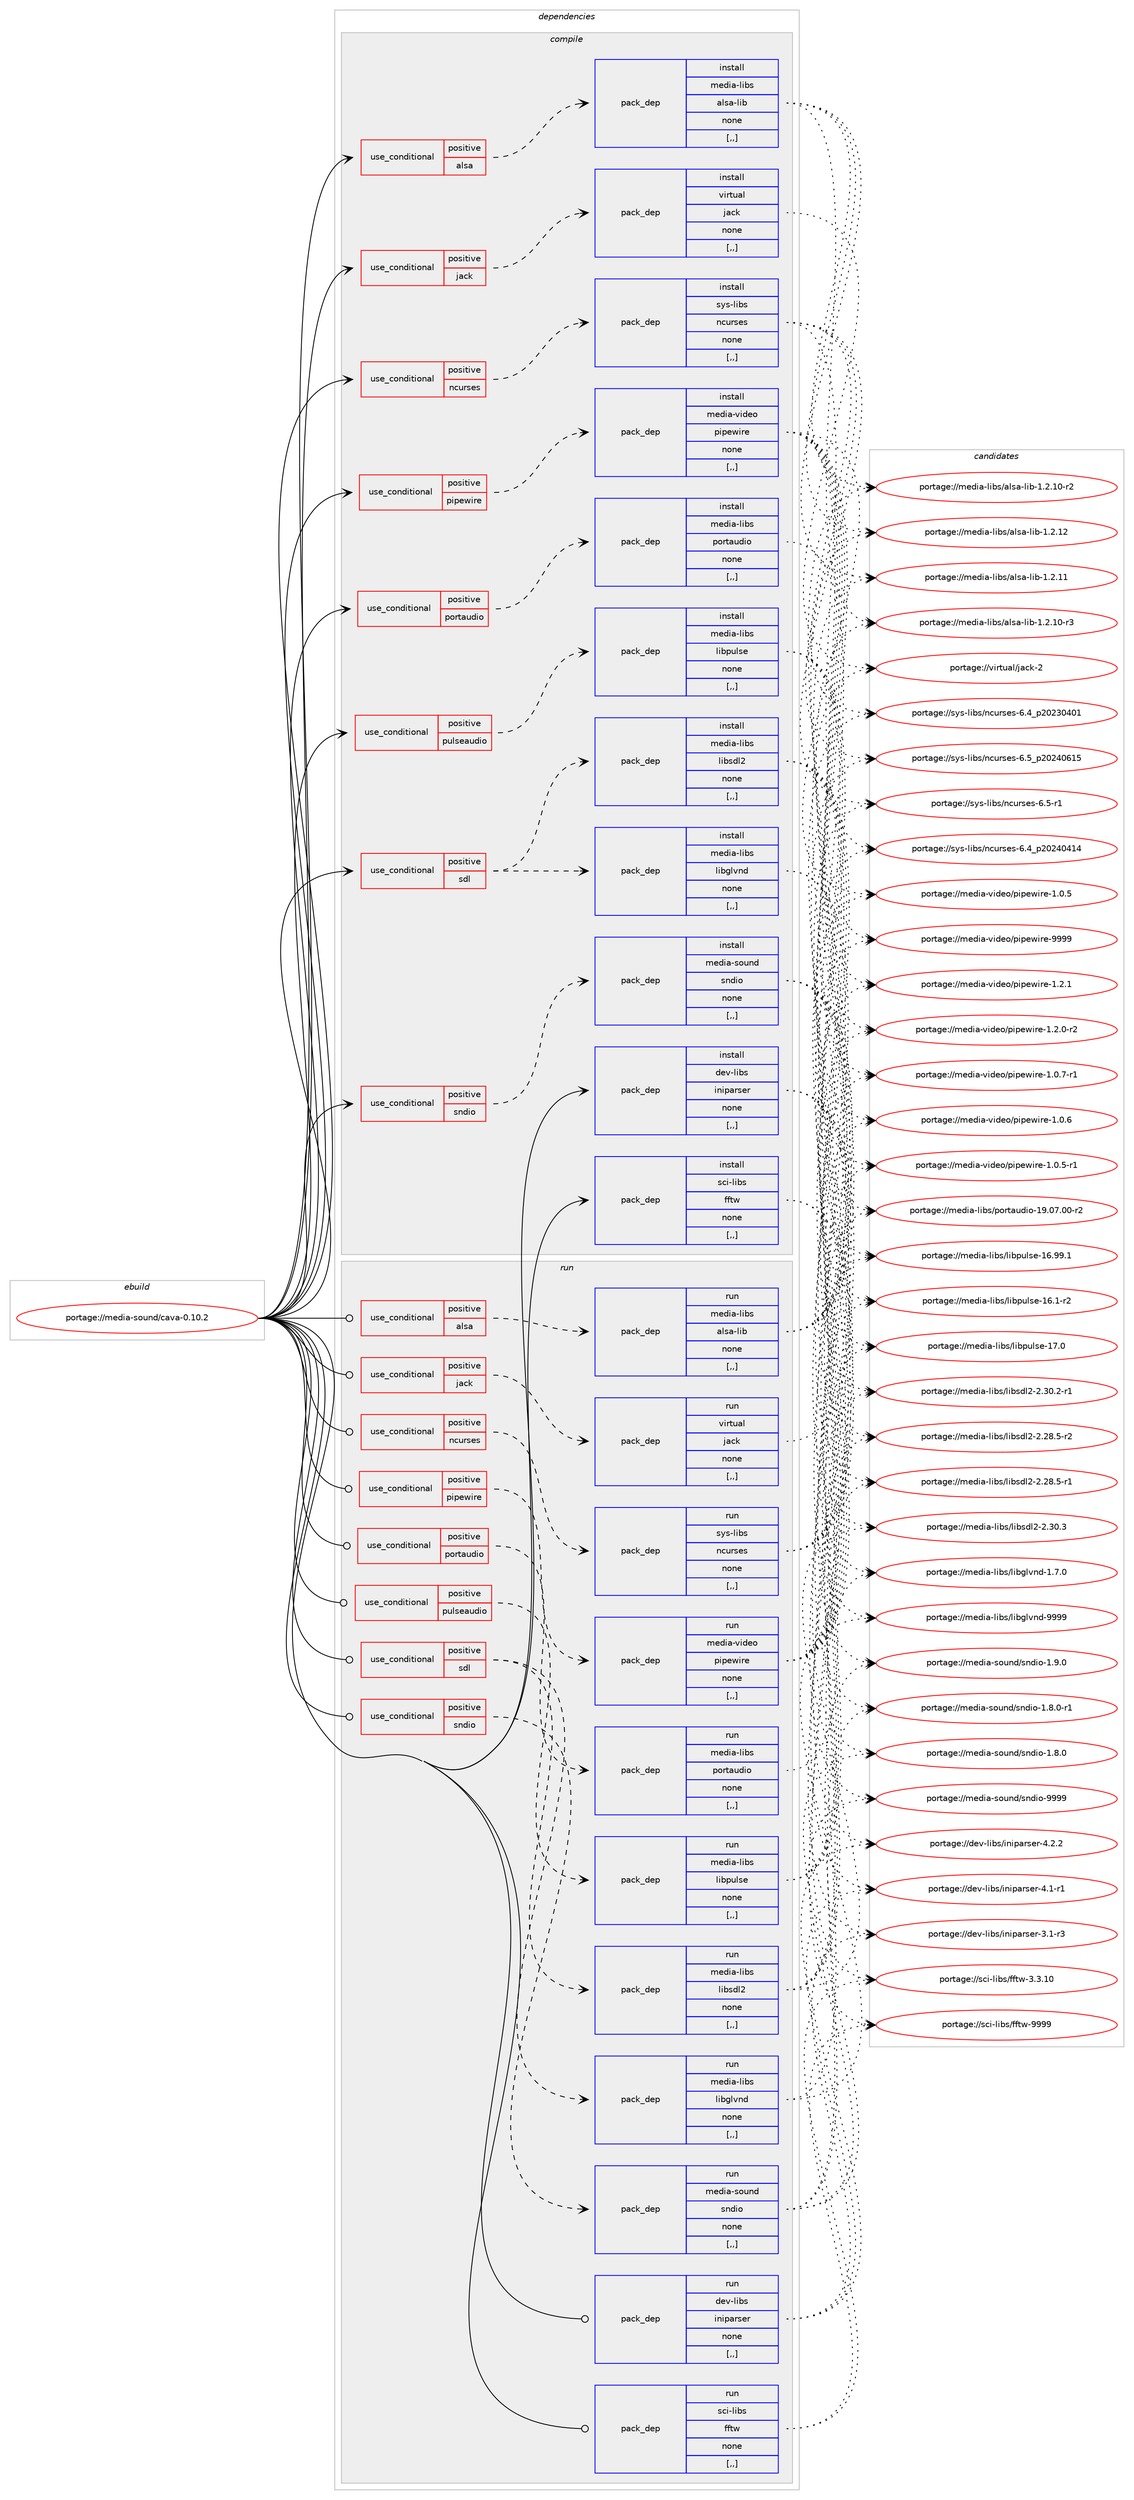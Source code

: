digraph prolog {

# *************
# Graph options
# *************

newrank=true;
concentrate=true;
compound=true;
graph [rankdir=LR,fontname=Helvetica,fontsize=10,ranksep=1.5];#, ranksep=2.5, nodesep=0.2];
edge  [arrowhead=vee];
node  [fontname=Helvetica,fontsize=10];

# **********
# The ebuild
# **********

subgraph cluster_leftcol {
color=gray;
label=<<i>ebuild</i>>;
id [label="portage://media-sound/cava-0.10.2", color=red, width=4, href="../media-sound/cava-0.10.2.svg"];
}

# ****************
# The dependencies
# ****************

subgraph cluster_midcol {
color=gray;
label=<<i>dependencies</i>>;
subgraph cluster_compile {
fillcolor="#eeeeee";
style=filled;
label=<<i>compile</i>>;
subgraph cond79189 {
dependency313064 [label=<<TABLE BORDER="0" CELLBORDER="1" CELLSPACING="0" CELLPADDING="4"><TR><TD ROWSPAN="3" CELLPADDING="10">use_conditional</TD></TR><TR><TD>positive</TD></TR><TR><TD>alsa</TD></TR></TABLE>>, shape=none, color=red];
subgraph pack231444 {
dependency313065 [label=<<TABLE BORDER="0" CELLBORDER="1" CELLSPACING="0" CELLPADDING="4" WIDTH="220"><TR><TD ROWSPAN="6" CELLPADDING="30">pack_dep</TD></TR><TR><TD WIDTH="110">install</TD></TR><TR><TD>media-libs</TD></TR><TR><TD>alsa-lib</TD></TR><TR><TD>none</TD></TR><TR><TD>[,,]</TD></TR></TABLE>>, shape=none, color=blue];
}
dependency313064:e -> dependency313065:w [weight=20,style="dashed",arrowhead="vee"];
}
id:e -> dependency313064:w [weight=20,style="solid",arrowhead="vee"];
subgraph cond79190 {
dependency313066 [label=<<TABLE BORDER="0" CELLBORDER="1" CELLSPACING="0" CELLPADDING="4"><TR><TD ROWSPAN="3" CELLPADDING="10">use_conditional</TD></TR><TR><TD>positive</TD></TR><TR><TD>jack</TD></TR></TABLE>>, shape=none, color=red];
subgraph pack231445 {
dependency313067 [label=<<TABLE BORDER="0" CELLBORDER="1" CELLSPACING="0" CELLPADDING="4" WIDTH="220"><TR><TD ROWSPAN="6" CELLPADDING="30">pack_dep</TD></TR><TR><TD WIDTH="110">install</TD></TR><TR><TD>virtual</TD></TR><TR><TD>jack</TD></TR><TR><TD>none</TD></TR><TR><TD>[,,]</TD></TR></TABLE>>, shape=none, color=blue];
}
dependency313066:e -> dependency313067:w [weight=20,style="dashed",arrowhead="vee"];
}
id:e -> dependency313066:w [weight=20,style="solid",arrowhead="vee"];
subgraph cond79191 {
dependency313068 [label=<<TABLE BORDER="0" CELLBORDER="1" CELLSPACING="0" CELLPADDING="4"><TR><TD ROWSPAN="3" CELLPADDING="10">use_conditional</TD></TR><TR><TD>positive</TD></TR><TR><TD>ncurses</TD></TR></TABLE>>, shape=none, color=red];
subgraph pack231446 {
dependency313069 [label=<<TABLE BORDER="0" CELLBORDER="1" CELLSPACING="0" CELLPADDING="4" WIDTH="220"><TR><TD ROWSPAN="6" CELLPADDING="30">pack_dep</TD></TR><TR><TD WIDTH="110">install</TD></TR><TR><TD>sys-libs</TD></TR><TR><TD>ncurses</TD></TR><TR><TD>none</TD></TR><TR><TD>[,,]</TD></TR></TABLE>>, shape=none, color=blue];
}
dependency313068:e -> dependency313069:w [weight=20,style="dashed",arrowhead="vee"];
}
id:e -> dependency313068:w [weight=20,style="solid",arrowhead="vee"];
subgraph cond79192 {
dependency313070 [label=<<TABLE BORDER="0" CELLBORDER="1" CELLSPACING="0" CELLPADDING="4"><TR><TD ROWSPAN="3" CELLPADDING="10">use_conditional</TD></TR><TR><TD>positive</TD></TR><TR><TD>pipewire</TD></TR></TABLE>>, shape=none, color=red];
subgraph pack231447 {
dependency313071 [label=<<TABLE BORDER="0" CELLBORDER="1" CELLSPACING="0" CELLPADDING="4" WIDTH="220"><TR><TD ROWSPAN="6" CELLPADDING="30">pack_dep</TD></TR><TR><TD WIDTH="110">install</TD></TR><TR><TD>media-video</TD></TR><TR><TD>pipewire</TD></TR><TR><TD>none</TD></TR><TR><TD>[,,]</TD></TR></TABLE>>, shape=none, color=blue];
}
dependency313070:e -> dependency313071:w [weight=20,style="dashed",arrowhead="vee"];
}
id:e -> dependency313070:w [weight=20,style="solid",arrowhead="vee"];
subgraph cond79193 {
dependency313072 [label=<<TABLE BORDER="0" CELLBORDER="1" CELLSPACING="0" CELLPADDING="4"><TR><TD ROWSPAN="3" CELLPADDING="10">use_conditional</TD></TR><TR><TD>positive</TD></TR><TR><TD>portaudio</TD></TR></TABLE>>, shape=none, color=red];
subgraph pack231448 {
dependency313073 [label=<<TABLE BORDER="0" CELLBORDER="1" CELLSPACING="0" CELLPADDING="4" WIDTH="220"><TR><TD ROWSPAN="6" CELLPADDING="30">pack_dep</TD></TR><TR><TD WIDTH="110">install</TD></TR><TR><TD>media-libs</TD></TR><TR><TD>portaudio</TD></TR><TR><TD>none</TD></TR><TR><TD>[,,]</TD></TR></TABLE>>, shape=none, color=blue];
}
dependency313072:e -> dependency313073:w [weight=20,style="dashed",arrowhead="vee"];
}
id:e -> dependency313072:w [weight=20,style="solid",arrowhead="vee"];
subgraph cond79194 {
dependency313074 [label=<<TABLE BORDER="0" CELLBORDER="1" CELLSPACING="0" CELLPADDING="4"><TR><TD ROWSPAN="3" CELLPADDING="10">use_conditional</TD></TR><TR><TD>positive</TD></TR><TR><TD>pulseaudio</TD></TR></TABLE>>, shape=none, color=red];
subgraph pack231449 {
dependency313075 [label=<<TABLE BORDER="0" CELLBORDER="1" CELLSPACING="0" CELLPADDING="4" WIDTH="220"><TR><TD ROWSPAN="6" CELLPADDING="30">pack_dep</TD></TR><TR><TD WIDTH="110">install</TD></TR><TR><TD>media-libs</TD></TR><TR><TD>libpulse</TD></TR><TR><TD>none</TD></TR><TR><TD>[,,]</TD></TR></TABLE>>, shape=none, color=blue];
}
dependency313074:e -> dependency313075:w [weight=20,style="dashed",arrowhead="vee"];
}
id:e -> dependency313074:w [weight=20,style="solid",arrowhead="vee"];
subgraph cond79195 {
dependency313076 [label=<<TABLE BORDER="0" CELLBORDER="1" CELLSPACING="0" CELLPADDING="4"><TR><TD ROWSPAN="3" CELLPADDING="10">use_conditional</TD></TR><TR><TD>positive</TD></TR><TR><TD>sdl</TD></TR></TABLE>>, shape=none, color=red];
subgraph pack231450 {
dependency313077 [label=<<TABLE BORDER="0" CELLBORDER="1" CELLSPACING="0" CELLPADDING="4" WIDTH="220"><TR><TD ROWSPAN="6" CELLPADDING="30">pack_dep</TD></TR><TR><TD WIDTH="110">install</TD></TR><TR><TD>media-libs</TD></TR><TR><TD>libglvnd</TD></TR><TR><TD>none</TD></TR><TR><TD>[,,]</TD></TR></TABLE>>, shape=none, color=blue];
}
dependency313076:e -> dependency313077:w [weight=20,style="dashed",arrowhead="vee"];
subgraph pack231451 {
dependency313078 [label=<<TABLE BORDER="0" CELLBORDER="1" CELLSPACING="0" CELLPADDING="4" WIDTH="220"><TR><TD ROWSPAN="6" CELLPADDING="30">pack_dep</TD></TR><TR><TD WIDTH="110">install</TD></TR><TR><TD>media-libs</TD></TR><TR><TD>libsdl2</TD></TR><TR><TD>none</TD></TR><TR><TD>[,,]</TD></TR></TABLE>>, shape=none, color=blue];
}
dependency313076:e -> dependency313078:w [weight=20,style="dashed",arrowhead="vee"];
}
id:e -> dependency313076:w [weight=20,style="solid",arrowhead="vee"];
subgraph cond79196 {
dependency313079 [label=<<TABLE BORDER="0" CELLBORDER="1" CELLSPACING="0" CELLPADDING="4"><TR><TD ROWSPAN="3" CELLPADDING="10">use_conditional</TD></TR><TR><TD>positive</TD></TR><TR><TD>sndio</TD></TR></TABLE>>, shape=none, color=red];
subgraph pack231452 {
dependency313080 [label=<<TABLE BORDER="0" CELLBORDER="1" CELLSPACING="0" CELLPADDING="4" WIDTH="220"><TR><TD ROWSPAN="6" CELLPADDING="30">pack_dep</TD></TR><TR><TD WIDTH="110">install</TD></TR><TR><TD>media-sound</TD></TR><TR><TD>sndio</TD></TR><TR><TD>none</TD></TR><TR><TD>[,,]</TD></TR></TABLE>>, shape=none, color=blue];
}
dependency313079:e -> dependency313080:w [weight=20,style="dashed",arrowhead="vee"];
}
id:e -> dependency313079:w [weight=20,style="solid",arrowhead="vee"];
subgraph pack231453 {
dependency313081 [label=<<TABLE BORDER="0" CELLBORDER="1" CELLSPACING="0" CELLPADDING="4" WIDTH="220"><TR><TD ROWSPAN="6" CELLPADDING="30">pack_dep</TD></TR><TR><TD WIDTH="110">install</TD></TR><TR><TD>dev-libs</TD></TR><TR><TD>iniparser</TD></TR><TR><TD>none</TD></TR><TR><TD>[,,]</TD></TR></TABLE>>, shape=none, color=blue];
}
id:e -> dependency313081:w [weight=20,style="solid",arrowhead="vee"];
subgraph pack231454 {
dependency313082 [label=<<TABLE BORDER="0" CELLBORDER="1" CELLSPACING="0" CELLPADDING="4" WIDTH="220"><TR><TD ROWSPAN="6" CELLPADDING="30">pack_dep</TD></TR><TR><TD WIDTH="110">install</TD></TR><TR><TD>sci-libs</TD></TR><TR><TD>fftw</TD></TR><TR><TD>none</TD></TR><TR><TD>[,,]</TD></TR></TABLE>>, shape=none, color=blue];
}
id:e -> dependency313082:w [weight=20,style="solid",arrowhead="vee"];
}
subgraph cluster_compileandrun {
fillcolor="#eeeeee";
style=filled;
label=<<i>compile and run</i>>;
}
subgraph cluster_run {
fillcolor="#eeeeee";
style=filled;
label=<<i>run</i>>;
subgraph cond79197 {
dependency313083 [label=<<TABLE BORDER="0" CELLBORDER="1" CELLSPACING="0" CELLPADDING="4"><TR><TD ROWSPAN="3" CELLPADDING="10">use_conditional</TD></TR><TR><TD>positive</TD></TR><TR><TD>alsa</TD></TR></TABLE>>, shape=none, color=red];
subgraph pack231455 {
dependency313084 [label=<<TABLE BORDER="0" CELLBORDER="1" CELLSPACING="0" CELLPADDING="4" WIDTH="220"><TR><TD ROWSPAN="6" CELLPADDING="30">pack_dep</TD></TR><TR><TD WIDTH="110">run</TD></TR><TR><TD>media-libs</TD></TR><TR><TD>alsa-lib</TD></TR><TR><TD>none</TD></TR><TR><TD>[,,]</TD></TR></TABLE>>, shape=none, color=blue];
}
dependency313083:e -> dependency313084:w [weight=20,style="dashed",arrowhead="vee"];
}
id:e -> dependency313083:w [weight=20,style="solid",arrowhead="odot"];
subgraph cond79198 {
dependency313085 [label=<<TABLE BORDER="0" CELLBORDER="1" CELLSPACING="0" CELLPADDING="4"><TR><TD ROWSPAN="3" CELLPADDING="10">use_conditional</TD></TR><TR><TD>positive</TD></TR><TR><TD>jack</TD></TR></TABLE>>, shape=none, color=red];
subgraph pack231456 {
dependency313086 [label=<<TABLE BORDER="0" CELLBORDER="1" CELLSPACING="0" CELLPADDING="4" WIDTH="220"><TR><TD ROWSPAN="6" CELLPADDING="30">pack_dep</TD></TR><TR><TD WIDTH="110">run</TD></TR><TR><TD>virtual</TD></TR><TR><TD>jack</TD></TR><TR><TD>none</TD></TR><TR><TD>[,,]</TD></TR></TABLE>>, shape=none, color=blue];
}
dependency313085:e -> dependency313086:w [weight=20,style="dashed",arrowhead="vee"];
}
id:e -> dependency313085:w [weight=20,style="solid",arrowhead="odot"];
subgraph cond79199 {
dependency313087 [label=<<TABLE BORDER="0" CELLBORDER="1" CELLSPACING="0" CELLPADDING="4"><TR><TD ROWSPAN="3" CELLPADDING="10">use_conditional</TD></TR><TR><TD>positive</TD></TR><TR><TD>ncurses</TD></TR></TABLE>>, shape=none, color=red];
subgraph pack231457 {
dependency313088 [label=<<TABLE BORDER="0" CELLBORDER="1" CELLSPACING="0" CELLPADDING="4" WIDTH="220"><TR><TD ROWSPAN="6" CELLPADDING="30">pack_dep</TD></TR><TR><TD WIDTH="110">run</TD></TR><TR><TD>sys-libs</TD></TR><TR><TD>ncurses</TD></TR><TR><TD>none</TD></TR><TR><TD>[,,]</TD></TR></TABLE>>, shape=none, color=blue];
}
dependency313087:e -> dependency313088:w [weight=20,style="dashed",arrowhead="vee"];
}
id:e -> dependency313087:w [weight=20,style="solid",arrowhead="odot"];
subgraph cond79200 {
dependency313089 [label=<<TABLE BORDER="0" CELLBORDER="1" CELLSPACING="0" CELLPADDING="4"><TR><TD ROWSPAN="3" CELLPADDING="10">use_conditional</TD></TR><TR><TD>positive</TD></TR><TR><TD>pipewire</TD></TR></TABLE>>, shape=none, color=red];
subgraph pack231458 {
dependency313090 [label=<<TABLE BORDER="0" CELLBORDER="1" CELLSPACING="0" CELLPADDING="4" WIDTH="220"><TR><TD ROWSPAN="6" CELLPADDING="30">pack_dep</TD></TR><TR><TD WIDTH="110">run</TD></TR><TR><TD>media-video</TD></TR><TR><TD>pipewire</TD></TR><TR><TD>none</TD></TR><TR><TD>[,,]</TD></TR></TABLE>>, shape=none, color=blue];
}
dependency313089:e -> dependency313090:w [weight=20,style="dashed",arrowhead="vee"];
}
id:e -> dependency313089:w [weight=20,style="solid",arrowhead="odot"];
subgraph cond79201 {
dependency313091 [label=<<TABLE BORDER="0" CELLBORDER="1" CELLSPACING="0" CELLPADDING="4"><TR><TD ROWSPAN="3" CELLPADDING="10">use_conditional</TD></TR><TR><TD>positive</TD></TR><TR><TD>portaudio</TD></TR></TABLE>>, shape=none, color=red];
subgraph pack231459 {
dependency313092 [label=<<TABLE BORDER="0" CELLBORDER="1" CELLSPACING="0" CELLPADDING="4" WIDTH="220"><TR><TD ROWSPAN="6" CELLPADDING="30">pack_dep</TD></TR><TR><TD WIDTH="110">run</TD></TR><TR><TD>media-libs</TD></TR><TR><TD>portaudio</TD></TR><TR><TD>none</TD></TR><TR><TD>[,,]</TD></TR></TABLE>>, shape=none, color=blue];
}
dependency313091:e -> dependency313092:w [weight=20,style="dashed",arrowhead="vee"];
}
id:e -> dependency313091:w [weight=20,style="solid",arrowhead="odot"];
subgraph cond79202 {
dependency313093 [label=<<TABLE BORDER="0" CELLBORDER="1" CELLSPACING="0" CELLPADDING="4"><TR><TD ROWSPAN="3" CELLPADDING="10">use_conditional</TD></TR><TR><TD>positive</TD></TR><TR><TD>pulseaudio</TD></TR></TABLE>>, shape=none, color=red];
subgraph pack231460 {
dependency313094 [label=<<TABLE BORDER="0" CELLBORDER="1" CELLSPACING="0" CELLPADDING="4" WIDTH="220"><TR><TD ROWSPAN="6" CELLPADDING="30">pack_dep</TD></TR><TR><TD WIDTH="110">run</TD></TR><TR><TD>media-libs</TD></TR><TR><TD>libpulse</TD></TR><TR><TD>none</TD></TR><TR><TD>[,,]</TD></TR></TABLE>>, shape=none, color=blue];
}
dependency313093:e -> dependency313094:w [weight=20,style="dashed",arrowhead="vee"];
}
id:e -> dependency313093:w [weight=20,style="solid",arrowhead="odot"];
subgraph cond79203 {
dependency313095 [label=<<TABLE BORDER="0" CELLBORDER="1" CELLSPACING="0" CELLPADDING="4"><TR><TD ROWSPAN="3" CELLPADDING="10">use_conditional</TD></TR><TR><TD>positive</TD></TR><TR><TD>sdl</TD></TR></TABLE>>, shape=none, color=red];
subgraph pack231461 {
dependency313096 [label=<<TABLE BORDER="0" CELLBORDER="1" CELLSPACING="0" CELLPADDING="4" WIDTH="220"><TR><TD ROWSPAN="6" CELLPADDING="30">pack_dep</TD></TR><TR><TD WIDTH="110">run</TD></TR><TR><TD>media-libs</TD></TR><TR><TD>libglvnd</TD></TR><TR><TD>none</TD></TR><TR><TD>[,,]</TD></TR></TABLE>>, shape=none, color=blue];
}
dependency313095:e -> dependency313096:w [weight=20,style="dashed",arrowhead="vee"];
subgraph pack231462 {
dependency313097 [label=<<TABLE BORDER="0" CELLBORDER="1" CELLSPACING="0" CELLPADDING="4" WIDTH="220"><TR><TD ROWSPAN="6" CELLPADDING="30">pack_dep</TD></TR><TR><TD WIDTH="110">run</TD></TR><TR><TD>media-libs</TD></TR><TR><TD>libsdl2</TD></TR><TR><TD>none</TD></TR><TR><TD>[,,]</TD></TR></TABLE>>, shape=none, color=blue];
}
dependency313095:e -> dependency313097:w [weight=20,style="dashed",arrowhead="vee"];
}
id:e -> dependency313095:w [weight=20,style="solid",arrowhead="odot"];
subgraph cond79204 {
dependency313098 [label=<<TABLE BORDER="0" CELLBORDER="1" CELLSPACING="0" CELLPADDING="4"><TR><TD ROWSPAN="3" CELLPADDING="10">use_conditional</TD></TR><TR><TD>positive</TD></TR><TR><TD>sndio</TD></TR></TABLE>>, shape=none, color=red];
subgraph pack231463 {
dependency313099 [label=<<TABLE BORDER="0" CELLBORDER="1" CELLSPACING="0" CELLPADDING="4" WIDTH="220"><TR><TD ROWSPAN="6" CELLPADDING="30">pack_dep</TD></TR><TR><TD WIDTH="110">run</TD></TR><TR><TD>media-sound</TD></TR><TR><TD>sndio</TD></TR><TR><TD>none</TD></TR><TR><TD>[,,]</TD></TR></TABLE>>, shape=none, color=blue];
}
dependency313098:e -> dependency313099:w [weight=20,style="dashed",arrowhead="vee"];
}
id:e -> dependency313098:w [weight=20,style="solid",arrowhead="odot"];
subgraph pack231464 {
dependency313100 [label=<<TABLE BORDER="0" CELLBORDER="1" CELLSPACING="0" CELLPADDING="4" WIDTH="220"><TR><TD ROWSPAN="6" CELLPADDING="30">pack_dep</TD></TR><TR><TD WIDTH="110">run</TD></TR><TR><TD>dev-libs</TD></TR><TR><TD>iniparser</TD></TR><TR><TD>none</TD></TR><TR><TD>[,,]</TD></TR></TABLE>>, shape=none, color=blue];
}
id:e -> dependency313100:w [weight=20,style="solid",arrowhead="odot"];
subgraph pack231465 {
dependency313101 [label=<<TABLE BORDER="0" CELLBORDER="1" CELLSPACING="0" CELLPADDING="4" WIDTH="220"><TR><TD ROWSPAN="6" CELLPADDING="30">pack_dep</TD></TR><TR><TD WIDTH="110">run</TD></TR><TR><TD>sci-libs</TD></TR><TR><TD>fftw</TD></TR><TR><TD>none</TD></TR><TR><TD>[,,]</TD></TR></TABLE>>, shape=none, color=blue];
}
id:e -> dependency313101:w [weight=20,style="solid",arrowhead="odot"];
}
}

# **************
# The candidates
# **************

subgraph cluster_choices {
rank=same;
color=gray;
label=<<i>candidates</i>>;

subgraph choice231444 {
color=black;
nodesep=1;
choice109101100105974510810598115479710811597451081059845494650464950 [label="portage://media-libs/alsa-lib-1.2.12", color=red, width=4,href="../media-libs/alsa-lib-1.2.12.svg"];
choice109101100105974510810598115479710811597451081059845494650464949 [label="portage://media-libs/alsa-lib-1.2.11", color=red, width=4,href="../media-libs/alsa-lib-1.2.11.svg"];
choice1091011001059745108105981154797108115974510810598454946504649484511451 [label="portage://media-libs/alsa-lib-1.2.10-r3", color=red, width=4,href="../media-libs/alsa-lib-1.2.10-r3.svg"];
choice1091011001059745108105981154797108115974510810598454946504649484511450 [label="portage://media-libs/alsa-lib-1.2.10-r2", color=red, width=4,href="../media-libs/alsa-lib-1.2.10-r2.svg"];
dependency313065:e -> choice109101100105974510810598115479710811597451081059845494650464950:w [style=dotted,weight="100"];
dependency313065:e -> choice109101100105974510810598115479710811597451081059845494650464949:w [style=dotted,weight="100"];
dependency313065:e -> choice1091011001059745108105981154797108115974510810598454946504649484511451:w [style=dotted,weight="100"];
dependency313065:e -> choice1091011001059745108105981154797108115974510810598454946504649484511450:w [style=dotted,weight="100"];
}
subgraph choice231445 {
color=black;
nodesep=1;
choice118105114116117971084710697991074550 [label="portage://virtual/jack-2", color=red, width=4,href="../virtual/jack-2.svg"];
dependency313067:e -> choice118105114116117971084710697991074550:w [style=dotted,weight="100"];
}
subgraph choice231446 {
color=black;
nodesep=1;
choice1151211154510810598115471109911711411510111545544653951125048505248544953 [label="portage://sys-libs/ncurses-6.5_p20240615", color=red, width=4,href="../sys-libs/ncurses-6.5_p20240615.svg"];
choice11512111545108105981154711099117114115101115455446534511449 [label="portage://sys-libs/ncurses-6.5-r1", color=red, width=4,href="../sys-libs/ncurses-6.5-r1.svg"];
choice1151211154510810598115471109911711411510111545544652951125048505248524952 [label="portage://sys-libs/ncurses-6.4_p20240414", color=red, width=4,href="../sys-libs/ncurses-6.4_p20240414.svg"];
choice1151211154510810598115471109911711411510111545544652951125048505148524849 [label="portage://sys-libs/ncurses-6.4_p20230401", color=red, width=4,href="../sys-libs/ncurses-6.4_p20230401.svg"];
dependency313069:e -> choice1151211154510810598115471109911711411510111545544653951125048505248544953:w [style=dotted,weight="100"];
dependency313069:e -> choice11512111545108105981154711099117114115101115455446534511449:w [style=dotted,weight="100"];
dependency313069:e -> choice1151211154510810598115471109911711411510111545544652951125048505248524952:w [style=dotted,weight="100"];
dependency313069:e -> choice1151211154510810598115471109911711411510111545544652951125048505148524849:w [style=dotted,weight="100"];
}
subgraph choice231447 {
color=black;
nodesep=1;
choice1091011001059745118105100101111471121051121011191051141014557575757 [label="portage://media-video/pipewire-9999", color=red, width=4,href="../media-video/pipewire-9999.svg"];
choice109101100105974511810510010111147112105112101119105114101454946504649 [label="portage://media-video/pipewire-1.2.1", color=red, width=4,href="../media-video/pipewire-1.2.1.svg"];
choice1091011001059745118105100101111471121051121011191051141014549465046484511450 [label="portage://media-video/pipewire-1.2.0-r2", color=red, width=4,href="../media-video/pipewire-1.2.0-r2.svg"];
choice1091011001059745118105100101111471121051121011191051141014549464846554511449 [label="portage://media-video/pipewire-1.0.7-r1", color=red, width=4,href="../media-video/pipewire-1.0.7-r1.svg"];
choice109101100105974511810510010111147112105112101119105114101454946484654 [label="portage://media-video/pipewire-1.0.6", color=red, width=4,href="../media-video/pipewire-1.0.6.svg"];
choice1091011001059745118105100101111471121051121011191051141014549464846534511449 [label="portage://media-video/pipewire-1.0.5-r1", color=red, width=4,href="../media-video/pipewire-1.0.5-r1.svg"];
choice109101100105974511810510010111147112105112101119105114101454946484653 [label="portage://media-video/pipewire-1.0.5", color=red, width=4,href="../media-video/pipewire-1.0.5.svg"];
dependency313071:e -> choice1091011001059745118105100101111471121051121011191051141014557575757:w [style=dotted,weight="100"];
dependency313071:e -> choice109101100105974511810510010111147112105112101119105114101454946504649:w [style=dotted,weight="100"];
dependency313071:e -> choice1091011001059745118105100101111471121051121011191051141014549465046484511450:w [style=dotted,weight="100"];
dependency313071:e -> choice1091011001059745118105100101111471121051121011191051141014549464846554511449:w [style=dotted,weight="100"];
dependency313071:e -> choice109101100105974511810510010111147112105112101119105114101454946484654:w [style=dotted,weight="100"];
dependency313071:e -> choice1091011001059745118105100101111471121051121011191051141014549464846534511449:w [style=dotted,weight="100"];
dependency313071:e -> choice109101100105974511810510010111147112105112101119105114101454946484653:w [style=dotted,weight="100"];
}
subgraph choice231448 {
color=black;
nodesep=1;
choice10910110010597451081059811547112111114116971171001051114549574648554648484511450 [label="portage://media-libs/portaudio-19.07.00-r2", color=red, width=4,href="../media-libs/portaudio-19.07.00-r2.svg"];
dependency313073:e -> choice10910110010597451081059811547112111114116971171001051114549574648554648484511450:w [style=dotted,weight="100"];
}
subgraph choice231449 {
color=black;
nodesep=1;
choice10910110010597451081059811547108105981121171081151014549554648 [label="portage://media-libs/libpulse-17.0", color=red, width=4,href="../media-libs/libpulse-17.0.svg"];
choice10910110010597451081059811547108105981121171081151014549544657574649 [label="portage://media-libs/libpulse-16.99.1", color=red, width=4,href="../media-libs/libpulse-16.99.1.svg"];
choice109101100105974510810598115471081059811211710811510145495446494511450 [label="portage://media-libs/libpulse-16.1-r2", color=red, width=4,href="../media-libs/libpulse-16.1-r2.svg"];
dependency313075:e -> choice10910110010597451081059811547108105981121171081151014549554648:w [style=dotted,weight="100"];
dependency313075:e -> choice10910110010597451081059811547108105981121171081151014549544657574649:w [style=dotted,weight="100"];
dependency313075:e -> choice109101100105974510810598115471081059811211710811510145495446494511450:w [style=dotted,weight="100"];
}
subgraph choice231450 {
color=black;
nodesep=1;
choice10910110010597451081059811547108105981031081181101004557575757 [label="portage://media-libs/libglvnd-9999", color=red, width=4,href="../media-libs/libglvnd-9999.svg"];
choice1091011001059745108105981154710810598103108118110100454946554648 [label="portage://media-libs/libglvnd-1.7.0", color=red, width=4,href="../media-libs/libglvnd-1.7.0.svg"];
dependency313077:e -> choice10910110010597451081059811547108105981031081181101004557575757:w [style=dotted,weight="100"];
dependency313077:e -> choice1091011001059745108105981154710810598103108118110100454946554648:w [style=dotted,weight="100"];
}
subgraph choice231451 {
color=black;
nodesep=1;
choice10910110010597451081059811547108105981151001085045504651484651 [label="portage://media-libs/libsdl2-2.30.3", color=red, width=4,href="../media-libs/libsdl2-2.30.3.svg"];
choice109101100105974510810598115471081059811510010850455046514846504511449 [label="portage://media-libs/libsdl2-2.30.2-r1", color=red, width=4,href="../media-libs/libsdl2-2.30.2-r1.svg"];
choice109101100105974510810598115471081059811510010850455046505646534511450 [label="portage://media-libs/libsdl2-2.28.5-r2", color=red, width=4,href="../media-libs/libsdl2-2.28.5-r2.svg"];
choice109101100105974510810598115471081059811510010850455046505646534511449 [label="portage://media-libs/libsdl2-2.28.5-r1", color=red, width=4,href="../media-libs/libsdl2-2.28.5-r1.svg"];
dependency313078:e -> choice10910110010597451081059811547108105981151001085045504651484651:w [style=dotted,weight="100"];
dependency313078:e -> choice109101100105974510810598115471081059811510010850455046514846504511449:w [style=dotted,weight="100"];
dependency313078:e -> choice109101100105974510810598115471081059811510010850455046505646534511450:w [style=dotted,weight="100"];
dependency313078:e -> choice109101100105974510810598115471081059811510010850455046505646534511449:w [style=dotted,weight="100"];
}
subgraph choice231452 {
color=black;
nodesep=1;
choice1091011001059745115111117110100471151101001051114557575757 [label="portage://media-sound/sndio-9999", color=red, width=4,href="../media-sound/sndio-9999.svg"];
choice109101100105974511511111711010047115110100105111454946574648 [label="portage://media-sound/sndio-1.9.0", color=red, width=4,href="../media-sound/sndio-1.9.0.svg"];
choice1091011001059745115111117110100471151101001051114549465646484511449 [label="portage://media-sound/sndio-1.8.0-r1", color=red, width=4,href="../media-sound/sndio-1.8.0-r1.svg"];
choice109101100105974511511111711010047115110100105111454946564648 [label="portage://media-sound/sndio-1.8.0", color=red, width=4,href="../media-sound/sndio-1.8.0.svg"];
dependency313080:e -> choice1091011001059745115111117110100471151101001051114557575757:w [style=dotted,weight="100"];
dependency313080:e -> choice109101100105974511511111711010047115110100105111454946574648:w [style=dotted,weight="100"];
dependency313080:e -> choice1091011001059745115111117110100471151101001051114549465646484511449:w [style=dotted,weight="100"];
dependency313080:e -> choice109101100105974511511111711010047115110100105111454946564648:w [style=dotted,weight="100"];
}
subgraph choice231453 {
color=black;
nodesep=1;
choice10010111845108105981154710511010511297114115101114455246504650 [label="portage://dev-libs/iniparser-4.2.2", color=red, width=4,href="../dev-libs/iniparser-4.2.2.svg"];
choice10010111845108105981154710511010511297114115101114455246494511449 [label="portage://dev-libs/iniparser-4.1-r1", color=red, width=4,href="../dev-libs/iniparser-4.1-r1.svg"];
choice10010111845108105981154710511010511297114115101114455146494511451 [label="portage://dev-libs/iniparser-3.1-r3", color=red, width=4,href="../dev-libs/iniparser-3.1-r3.svg"];
dependency313081:e -> choice10010111845108105981154710511010511297114115101114455246504650:w [style=dotted,weight="100"];
dependency313081:e -> choice10010111845108105981154710511010511297114115101114455246494511449:w [style=dotted,weight="100"];
dependency313081:e -> choice10010111845108105981154710511010511297114115101114455146494511451:w [style=dotted,weight="100"];
}
subgraph choice231454 {
color=black;
nodesep=1;
choice115991054510810598115471021021161194557575757 [label="portage://sci-libs/fftw-9999", color=red, width=4,href="../sci-libs/fftw-9999.svg"];
choice1159910545108105981154710210211611945514651464948 [label="portage://sci-libs/fftw-3.3.10", color=red, width=4,href="../sci-libs/fftw-3.3.10.svg"];
dependency313082:e -> choice115991054510810598115471021021161194557575757:w [style=dotted,weight="100"];
dependency313082:e -> choice1159910545108105981154710210211611945514651464948:w [style=dotted,weight="100"];
}
subgraph choice231455 {
color=black;
nodesep=1;
choice109101100105974510810598115479710811597451081059845494650464950 [label="portage://media-libs/alsa-lib-1.2.12", color=red, width=4,href="../media-libs/alsa-lib-1.2.12.svg"];
choice109101100105974510810598115479710811597451081059845494650464949 [label="portage://media-libs/alsa-lib-1.2.11", color=red, width=4,href="../media-libs/alsa-lib-1.2.11.svg"];
choice1091011001059745108105981154797108115974510810598454946504649484511451 [label="portage://media-libs/alsa-lib-1.2.10-r3", color=red, width=4,href="../media-libs/alsa-lib-1.2.10-r3.svg"];
choice1091011001059745108105981154797108115974510810598454946504649484511450 [label="portage://media-libs/alsa-lib-1.2.10-r2", color=red, width=4,href="../media-libs/alsa-lib-1.2.10-r2.svg"];
dependency313084:e -> choice109101100105974510810598115479710811597451081059845494650464950:w [style=dotted,weight="100"];
dependency313084:e -> choice109101100105974510810598115479710811597451081059845494650464949:w [style=dotted,weight="100"];
dependency313084:e -> choice1091011001059745108105981154797108115974510810598454946504649484511451:w [style=dotted,weight="100"];
dependency313084:e -> choice1091011001059745108105981154797108115974510810598454946504649484511450:w [style=dotted,weight="100"];
}
subgraph choice231456 {
color=black;
nodesep=1;
choice118105114116117971084710697991074550 [label="portage://virtual/jack-2", color=red, width=4,href="../virtual/jack-2.svg"];
dependency313086:e -> choice118105114116117971084710697991074550:w [style=dotted,weight="100"];
}
subgraph choice231457 {
color=black;
nodesep=1;
choice1151211154510810598115471109911711411510111545544653951125048505248544953 [label="portage://sys-libs/ncurses-6.5_p20240615", color=red, width=4,href="../sys-libs/ncurses-6.5_p20240615.svg"];
choice11512111545108105981154711099117114115101115455446534511449 [label="portage://sys-libs/ncurses-6.5-r1", color=red, width=4,href="../sys-libs/ncurses-6.5-r1.svg"];
choice1151211154510810598115471109911711411510111545544652951125048505248524952 [label="portage://sys-libs/ncurses-6.4_p20240414", color=red, width=4,href="../sys-libs/ncurses-6.4_p20240414.svg"];
choice1151211154510810598115471109911711411510111545544652951125048505148524849 [label="portage://sys-libs/ncurses-6.4_p20230401", color=red, width=4,href="../sys-libs/ncurses-6.4_p20230401.svg"];
dependency313088:e -> choice1151211154510810598115471109911711411510111545544653951125048505248544953:w [style=dotted,weight="100"];
dependency313088:e -> choice11512111545108105981154711099117114115101115455446534511449:w [style=dotted,weight="100"];
dependency313088:e -> choice1151211154510810598115471109911711411510111545544652951125048505248524952:w [style=dotted,weight="100"];
dependency313088:e -> choice1151211154510810598115471109911711411510111545544652951125048505148524849:w [style=dotted,weight="100"];
}
subgraph choice231458 {
color=black;
nodesep=1;
choice1091011001059745118105100101111471121051121011191051141014557575757 [label="portage://media-video/pipewire-9999", color=red, width=4,href="../media-video/pipewire-9999.svg"];
choice109101100105974511810510010111147112105112101119105114101454946504649 [label="portage://media-video/pipewire-1.2.1", color=red, width=4,href="../media-video/pipewire-1.2.1.svg"];
choice1091011001059745118105100101111471121051121011191051141014549465046484511450 [label="portage://media-video/pipewire-1.2.0-r2", color=red, width=4,href="../media-video/pipewire-1.2.0-r2.svg"];
choice1091011001059745118105100101111471121051121011191051141014549464846554511449 [label="portage://media-video/pipewire-1.0.7-r1", color=red, width=4,href="../media-video/pipewire-1.0.7-r1.svg"];
choice109101100105974511810510010111147112105112101119105114101454946484654 [label="portage://media-video/pipewire-1.0.6", color=red, width=4,href="../media-video/pipewire-1.0.6.svg"];
choice1091011001059745118105100101111471121051121011191051141014549464846534511449 [label="portage://media-video/pipewire-1.0.5-r1", color=red, width=4,href="../media-video/pipewire-1.0.5-r1.svg"];
choice109101100105974511810510010111147112105112101119105114101454946484653 [label="portage://media-video/pipewire-1.0.5", color=red, width=4,href="../media-video/pipewire-1.0.5.svg"];
dependency313090:e -> choice1091011001059745118105100101111471121051121011191051141014557575757:w [style=dotted,weight="100"];
dependency313090:e -> choice109101100105974511810510010111147112105112101119105114101454946504649:w [style=dotted,weight="100"];
dependency313090:e -> choice1091011001059745118105100101111471121051121011191051141014549465046484511450:w [style=dotted,weight="100"];
dependency313090:e -> choice1091011001059745118105100101111471121051121011191051141014549464846554511449:w [style=dotted,weight="100"];
dependency313090:e -> choice109101100105974511810510010111147112105112101119105114101454946484654:w [style=dotted,weight="100"];
dependency313090:e -> choice1091011001059745118105100101111471121051121011191051141014549464846534511449:w [style=dotted,weight="100"];
dependency313090:e -> choice109101100105974511810510010111147112105112101119105114101454946484653:w [style=dotted,weight="100"];
}
subgraph choice231459 {
color=black;
nodesep=1;
choice10910110010597451081059811547112111114116971171001051114549574648554648484511450 [label="portage://media-libs/portaudio-19.07.00-r2", color=red, width=4,href="../media-libs/portaudio-19.07.00-r2.svg"];
dependency313092:e -> choice10910110010597451081059811547112111114116971171001051114549574648554648484511450:w [style=dotted,weight="100"];
}
subgraph choice231460 {
color=black;
nodesep=1;
choice10910110010597451081059811547108105981121171081151014549554648 [label="portage://media-libs/libpulse-17.0", color=red, width=4,href="../media-libs/libpulse-17.0.svg"];
choice10910110010597451081059811547108105981121171081151014549544657574649 [label="portage://media-libs/libpulse-16.99.1", color=red, width=4,href="../media-libs/libpulse-16.99.1.svg"];
choice109101100105974510810598115471081059811211710811510145495446494511450 [label="portage://media-libs/libpulse-16.1-r2", color=red, width=4,href="../media-libs/libpulse-16.1-r2.svg"];
dependency313094:e -> choice10910110010597451081059811547108105981121171081151014549554648:w [style=dotted,weight="100"];
dependency313094:e -> choice10910110010597451081059811547108105981121171081151014549544657574649:w [style=dotted,weight="100"];
dependency313094:e -> choice109101100105974510810598115471081059811211710811510145495446494511450:w [style=dotted,weight="100"];
}
subgraph choice231461 {
color=black;
nodesep=1;
choice10910110010597451081059811547108105981031081181101004557575757 [label="portage://media-libs/libglvnd-9999", color=red, width=4,href="../media-libs/libglvnd-9999.svg"];
choice1091011001059745108105981154710810598103108118110100454946554648 [label="portage://media-libs/libglvnd-1.7.0", color=red, width=4,href="../media-libs/libglvnd-1.7.0.svg"];
dependency313096:e -> choice10910110010597451081059811547108105981031081181101004557575757:w [style=dotted,weight="100"];
dependency313096:e -> choice1091011001059745108105981154710810598103108118110100454946554648:w [style=dotted,weight="100"];
}
subgraph choice231462 {
color=black;
nodesep=1;
choice10910110010597451081059811547108105981151001085045504651484651 [label="portage://media-libs/libsdl2-2.30.3", color=red, width=4,href="../media-libs/libsdl2-2.30.3.svg"];
choice109101100105974510810598115471081059811510010850455046514846504511449 [label="portage://media-libs/libsdl2-2.30.2-r1", color=red, width=4,href="../media-libs/libsdl2-2.30.2-r1.svg"];
choice109101100105974510810598115471081059811510010850455046505646534511450 [label="portage://media-libs/libsdl2-2.28.5-r2", color=red, width=4,href="../media-libs/libsdl2-2.28.5-r2.svg"];
choice109101100105974510810598115471081059811510010850455046505646534511449 [label="portage://media-libs/libsdl2-2.28.5-r1", color=red, width=4,href="../media-libs/libsdl2-2.28.5-r1.svg"];
dependency313097:e -> choice10910110010597451081059811547108105981151001085045504651484651:w [style=dotted,weight="100"];
dependency313097:e -> choice109101100105974510810598115471081059811510010850455046514846504511449:w [style=dotted,weight="100"];
dependency313097:e -> choice109101100105974510810598115471081059811510010850455046505646534511450:w [style=dotted,weight="100"];
dependency313097:e -> choice109101100105974510810598115471081059811510010850455046505646534511449:w [style=dotted,weight="100"];
}
subgraph choice231463 {
color=black;
nodesep=1;
choice1091011001059745115111117110100471151101001051114557575757 [label="portage://media-sound/sndio-9999", color=red, width=4,href="../media-sound/sndio-9999.svg"];
choice109101100105974511511111711010047115110100105111454946574648 [label="portage://media-sound/sndio-1.9.0", color=red, width=4,href="../media-sound/sndio-1.9.0.svg"];
choice1091011001059745115111117110100471151101001051114549465646484511449 [label="portage://media-sound/sndio-1.8.0-r1", color=red, width=4,href="../media-sound/sndio-1.8.0-r1.svg"];
choice109101100105974511511111711010047115110100105111454946564648 [label="portage://media-sound/sndio-1.8.0", color=red, width=4,href="../media-sound/sndio-1.8.0.svg"];
dependency313099:e -> choice1091011001059745115111117110100471151101001051114557575757:w [style=dotted,weight="100"];
dependency313099:e -> choice109101100105974511511111711010047115110100105111454946574648:w [style=dotted,weight="100"];
dependency313099:e -> choice1091011001059745115111117110100471151101001051114549465646484511449:w [style=dotted,weight="100"];
dependency313099:e -> choice109101100105974511511111711010047115110100105111454946564648:w [style=dotted,weight="100"];
}
subgraph choice231464 {
color=black;
nodesep=1;
choice10010111845108105981154710511010511297114115101114455246504650 [label="portage://dev-libs/iniparser-4.2.2", color=red, width=4,href="../dev-libs/iniparser-4.2.2.svg"];
choice10010111845108105981154710511010511297114115101114455246494511449 [label="portage://dev-libs/iniparser-4.1-r1", color=red, width=4,href="../dev-libs/iniparser-4.1-r1.svg"];
choice10010111845108105981154710511010511297114115101114455146494511451 [label="portage://dev-libs/iniparser-3.1-r3", color=red, width=4,href="../dev-libs/iniparser-3.1-r3.svg"];
dependency313100:e -> choice10010111845108105981154710511010511297114115101114455246504650:w [style=dotted,weight="100"];
dependency313100:e -> choice10010111845108105981154710511010511297114115101114455246494511449:w [style=dotted,weight="100"];
dependency313100:e -> choice10010111845108105981154710511010511297114115101114455146494511451:w [style=dotted,weight="100"];
}
subgraph choice231465 {
color=black;
nodesep=1;
choice115991054510810598115471021021161194557575757 [label="portage://sci-libs/fftw-9999", color=red, width=4,href="../sci-libs/fftw-9999.svg"];
choice1159910545108105981154710210211611945514651464948 [label="portage://sci-libs/fftw-3.3.10", color=red, width=4,href="../sci-libs/fftw-3.3.10.svg"];
dependency313101:e -> choice115991054510810598115471021021161194557575757:w [style=dotted,weight="100"];
dependency313101:e -> choice1159910545108105981154710210211611945514651464948:w [style=dotted,weight="100"];
}
}

}
